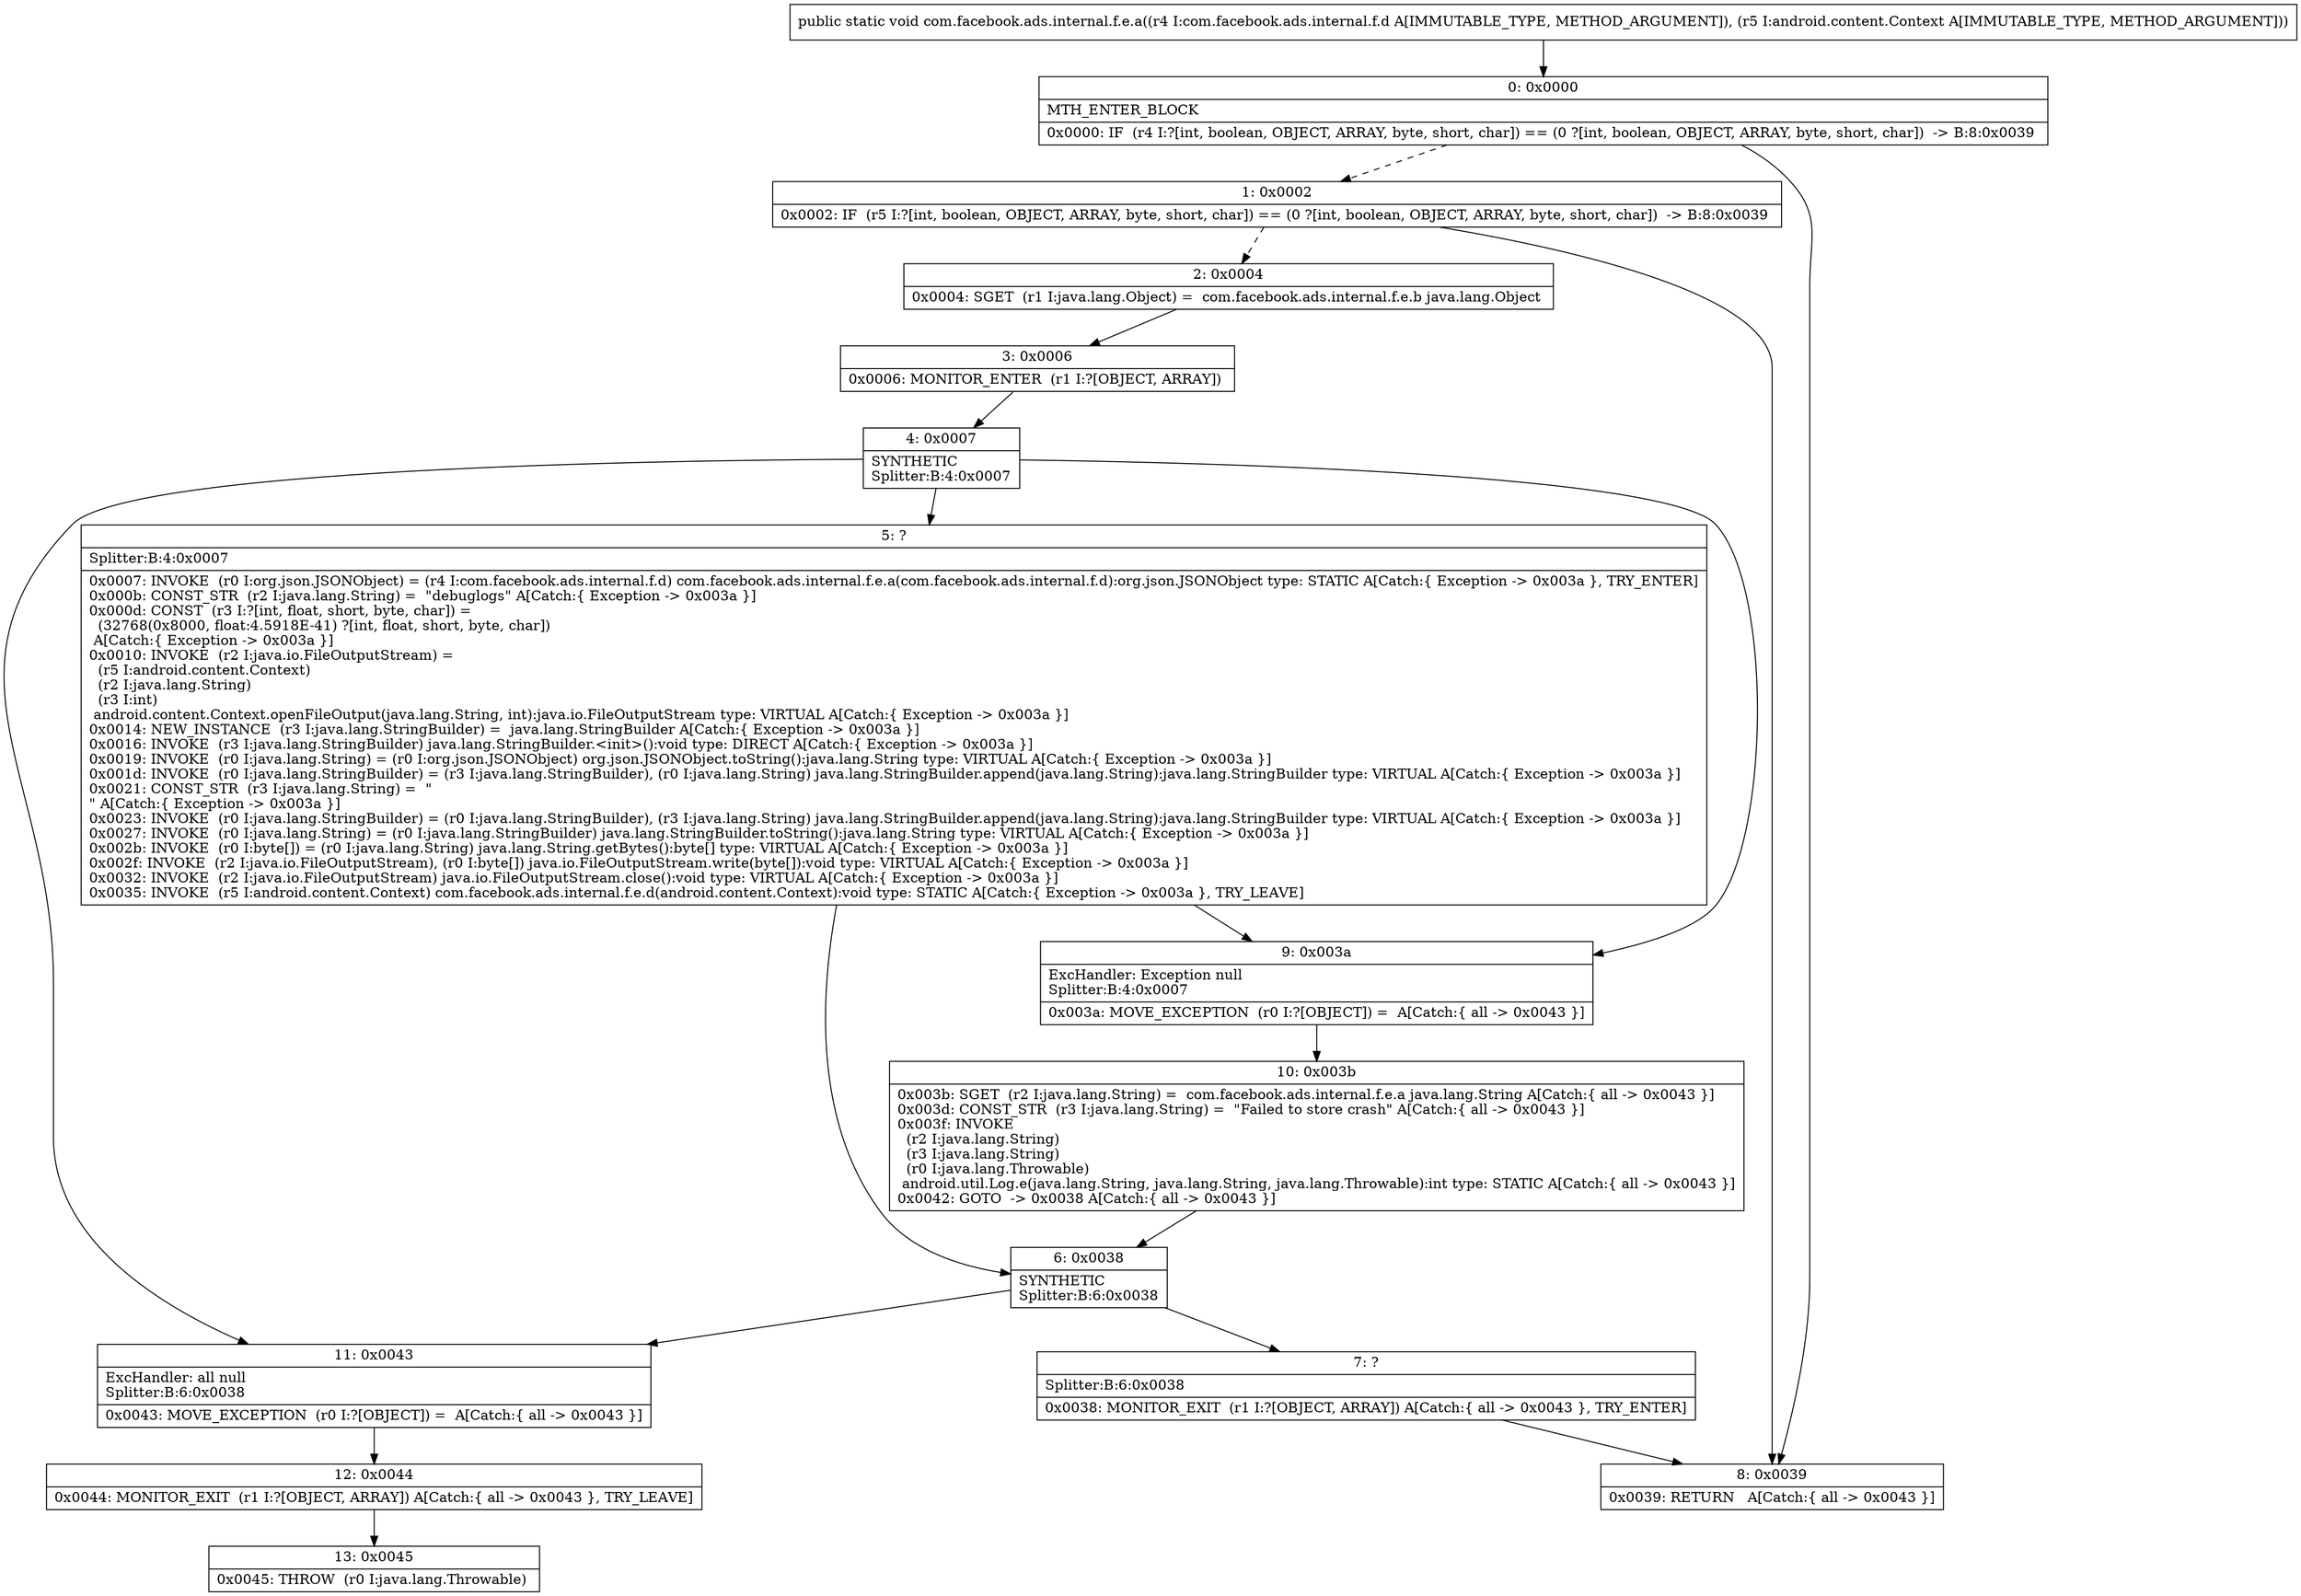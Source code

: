 digraph "CFG forcom.facebook.ads.internal.f.e.a(Lcom\/facebook\/ads\/internal\/f\/d;Landroid\/content\/Context;)V" {
Node_0 [shape=record,label="{0\:\ 0x0000|MTH_ENTER_BLOCK\l|0x0000: IF  (r4 I:?[int, boolean, OBJECT, ARRAY, byte, short, char]) == (0 ?[int, boolean, OBJECT, ARRAY, byte, short, char])  \-\> B:8:0x0039 \l}"];
Node_1 [shape=record,label="{1\:\ 0x0002|0x0002: IF  (r5 I:?[int, boolean, OBJECT, ARRAY, byte, short, char]) == (0 ?[int, boolean, OBJECT, ARRAY, byte, short, char])  \-\> B:8:0x0039 \l}"];
Node_2 [shape=record,label="{2\:\ 0x0004|0x0004: SGET  (r1 I:java.lang.Object) =  com.facebook.ads.internal.f.e.b java.lang.Object \l}"];
Node_3 [shape=record,label="{3\:\ 0x0006|0x0006: MONITOR_ENTER  (r1 I:?[OBJECT, ARRAY]) \l}"];
Node_4 [shape=record,label="{4\:\ 0x0007|SYNTHETIC\lSplitter:B:4:0x0007\l}"];
Node_5 [shape=record,label="{5\:\ ?|Splitter:B:4:0x0007\l|0x0007: INVOKE  (r0 I:org.json.JSONObject) = (r4 I:com.facebook.ads.internal.f.d) com.facebook.ads.internal.f.e.a(com.facebook.ads.internal.f.d):org.json.JSONObject type: STATIC A[Catch:\{ Exception \-\> 0x003a \}, TRY_ENTER]\l0x000b: CONST_STR  (r2 I:java.lang.String) =  \"debuglogs\" A[Catch:\{ Exception \-\> 0x003a \}]\l0x000d: CONST  (r3 I:?[int, float, short, byte, char]) = \l  (32768(0x8000, float:4.5918E\-41) ?[int, float, short, byte, char])\l A[Catch:\{ Exception \-\> 0x003a \}]\l0x0010: INVOKE  (r2 I:java.io.FileOutputStream) = \l  (r5 I:android.content.Context)\l  (r2 I:java.lang.String)\l  (r3 I:int)\l android.content.Context.openFileOutput(java.lang.String, int):java.io.FileOutputStream type: VIRTUAL A[Catch:\{ Exception \-\> 0x003a \}]\l0x0014: NEW_INSTANCE  (r3 I:java.lang.StringBuilder) =  java.lang.StringBuilder A[Catch:\{ Exception \-\> 0x003a \}]\l0x0016: INVOKE  (r3 I:java.lang.StringBuilder) java.lang.StringBuilder.\<init\>():void type: DIRECT A[Catch:\{ Exception \-\> 0x003a \}]\l0x0019: INVOKE  (r0 I:java.lang.String) = (r0 I:org.json.JSONObject) org.json.JSONObject.toString():java.lang.String type: VIRTUAL A[Catch:\{ Exception \-\> 0x003a \}]\l0x001d: INVOKE  (r0 I:java.lang.StringBuilder) = (r3 I:java.lang.StringBuilder), (r0 I:java.lang.String) java.lang.StringBuilder.append(java.lang.String):java.lang.StringBuilder type: VIRTUAL A[Catch:\{ Exception \-\> 0x003a \}]\l0x0021: CONST_STR  (r3 I:java.lang.String) =  \"\l\" A[Catch:\{ Exception \-\> 0x003a \}]\l0x0023: INVOKE  (r0 I:java.lang.StringBuilder) = (r0 I:java.lang.StringBuilder), (r3 I:java.lang.String) java.lang.StringBuilder.append(java.lang.String):java.lang.StringBuilder type: VIRTUAL A[Catch:\{ Exception \-\> 0x003a \}]\l0x0027: INVOKE  (r0 I:java.lang.String) = (r0 I:java.lang.StringBuilder) java.lang.StringBuilder.toString():java.lang.String type: VIRTUAL A[Catch:\{ Exception \-\> 0x003a \}]\l0x002b: INVOKE  (r0 I:byte[]) = (r0 I:java.lang.String) java.lang.String.getBytes():byte[] type: VIRTUAL A[Catch:\{ Exception \-\> 0x003a \}]\l0x002f: INVOKE  (r2 I:java.io.FileOutputStream), (r0 I:byte[]) java.io.FileOutputStream.write(byte[]):void type: VIRTUAL A[Catch:\{ Exception \-\> 0x003a \}]\l0x0032: INVOKE  (r2 I:java.io.FileOutputStream) java.io.FileOutputStream.close():void type: VIRTUAL A[Catch:\{ Exception \-\> 0x003a \}]\l0x0035: INVOKE  (r5 I:android.content.Context) com.facebook.ads.internal.f.e.d(android.content.Context):void type: STATIC A[Catch:\{ Exception \-\> 0x003a \}, TRY_LEAVE]\l}"];
Node_6 [shape=record,label="{6\:\ 0x0038|SYNTHETIC\lSplitter:B:6:0x0038\l}"];
Node_7 [shape=record,label="{7\:\ ?|Splitter:B:6:0x0038\l|0x0038: MONITOR_EXIT  (r1 I:?[OBJECT, ARRAY]) A[Catch:\{ all \-\> 0x0043 \}, TRY_ENTER]\l}"];
Node_8 [shape=record,label="{8\:\ 0x0039|0x0039: RETURN   A[Catch:\{ all \-\> 0x0043 \}]\l}"];
Node_9 [shape=record,label="{9\:\ 0x003a|ExcHandler: Exception null\lSplitter:B:4:0x0007\l|0x003a: MOVE_EXCEPTION  (r0 I:?[OBJECT]) =  A[Catch:\{ all \-\> 0x0043 \}]\l}"];
Node_10 [shape=record,label="{10\:\ 0x003b|0x003b: SGET  (r2 I:java.lang.String) =  com.facebook.ads.internal.f.e.a java.lang.String A[Catch:\{ all \-\> 0x0043 \}]\l0x003d: CONST_STR  (r3 I:java.lang.String) =  \"Failed to store crash\" A[Catch:\{ all \-\> 0x0043 \}]\l0x003f: INVOKE  \l  (r2 I:java.lang.String)\l  (r3 I:java.lang.String)\l  (r0 I:java.lang.Throwable)\l android.util.Log.e(java.lang.String, java.lang.String, java.lang.Throwable):int type: STATIC A[Catch:\{ all \-\> 0x0043 \}]\l0x0042: GOTO  \-\> 0x0038 A[Catch:\{ all \-\> 0x0043 \}]\l}"];
Node_11 [shape=record,label="{11\:\ 0x0043|ExcHandler: all null\lSplitter:B:6:0x0038\l|0x0043: MOVE_EXCEPTION  (r0 I:?[OBJECT]) =  A[Catch:\{ all \-\> 0x0043 \}]\l}"];
Node_12 [shape=record,label="{12\:\ 0x0044|0x0044: MONITOR_EXIT  (r1 I:?[OBJECT, ARRAY]) A[Catch:\{ all \-\> 0x0043 \}, TRY_LEAVE]\l}"];
Node_13 [shape=record,label="{13\:\ 0x0045|0x0045: THROW  (r0 I:java.lang.Throwable) \l}"];
MethodNode[shape=record,label="{public static void com.facebook.ads.internal.f.e.a((r4 I:com.facebook.ads.internal.f.d A[IMMUTABLE_TYPE, METHOD_ARGUMENT]), (r5 I:android.content.Context A[IMMUTABLE_TYPE, METHOD_ARGUMENT])) }"];
MethodNode -> Node_0;
Node_0 -> Node_1[style=dashed];
Node_0 -> Node_8;
Node_1 -> Node_2[style=dashed];
Node_1 -> Node_8;
Node_2 -> Node_3;
Node_3 -> Node_4;
Node_4 -> Node_5;
Node_4 -> Node_9;
Node_4 -> Node_11;
Node_5 -> Node_6;
Node_5 -> Node_9;
Node_6 -> Node_7;
Node_6 -> Node_11;
Node_7 -> Node_8;
Node_9 -> Node_10;
Node_10 -> Node_6;
Node_11 -> Node_12;
Node_12 -> Node_13;
}


